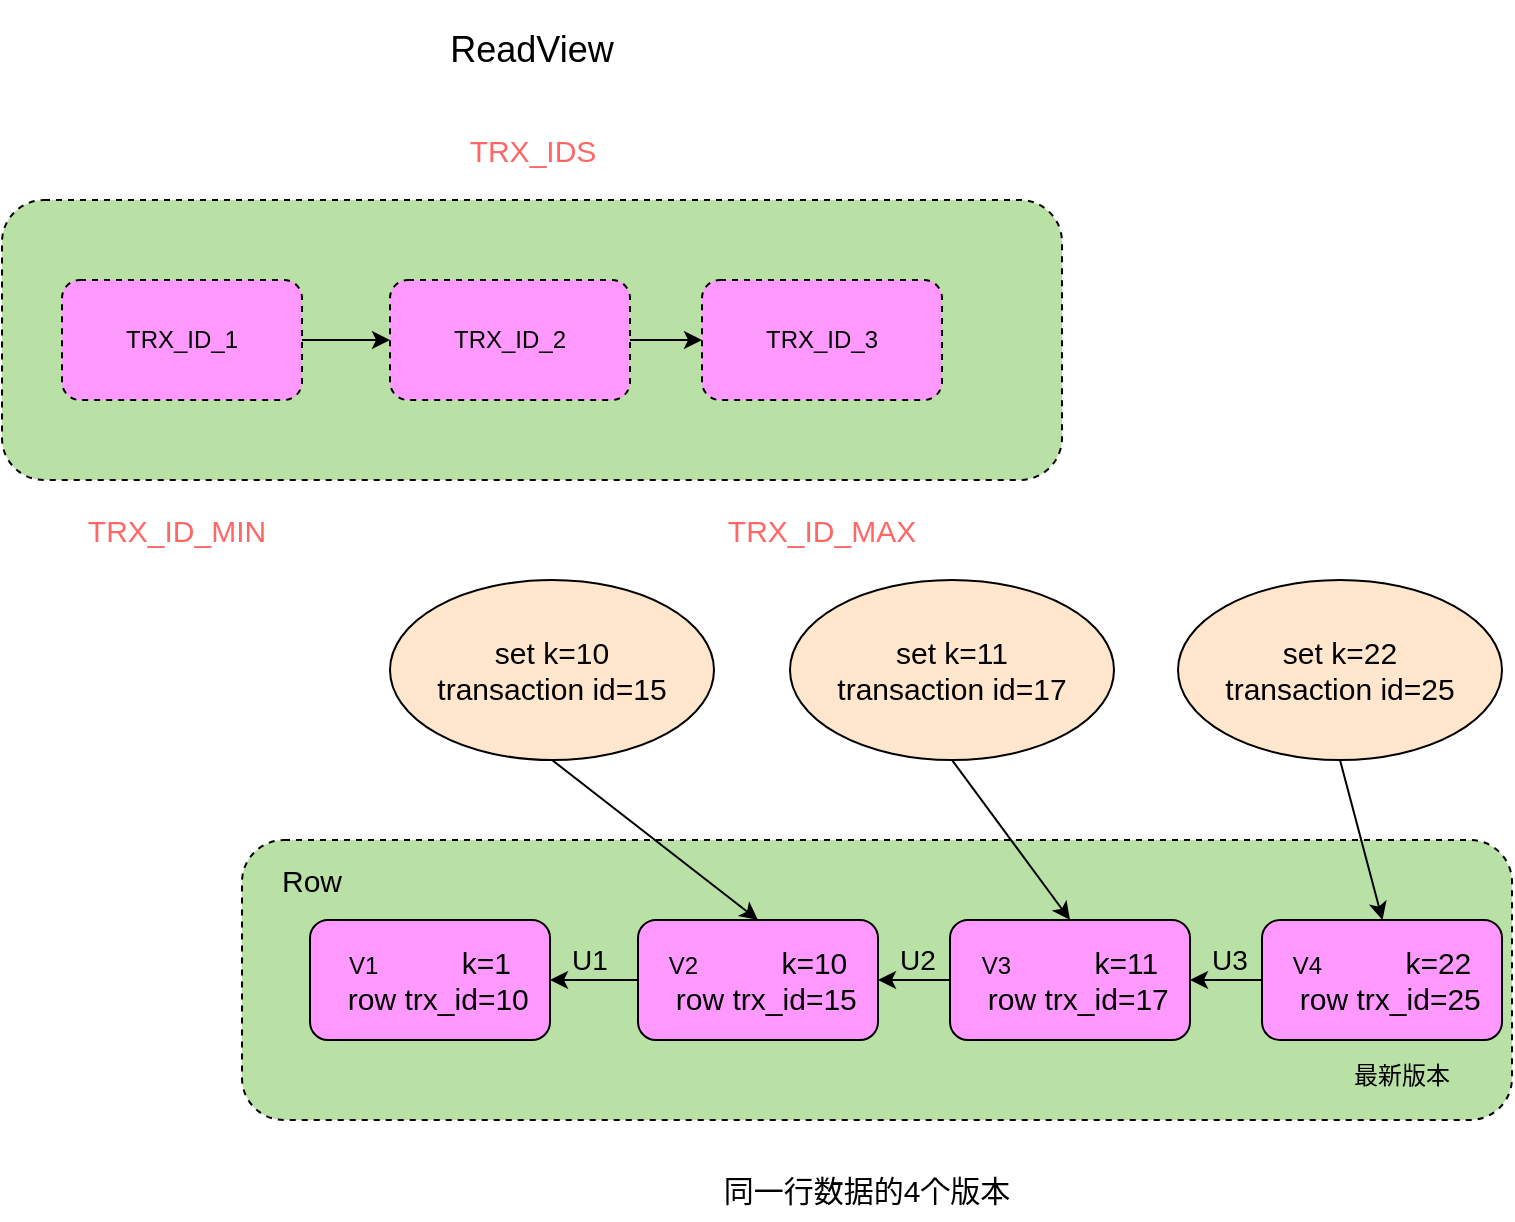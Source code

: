 <mxfile version="14.1.8" type="device"><diagram id="YGPRKGpiGsPRn20TdNiE" name="第 1 页"><mxGraphModel dx="1038" dy="647" grid="1" gridSize="10" guides="1" tooltips="1" connect="1" arrows="1" fold="1" page="1" pageScale="1" pageWidth="827" pageHeight="1169" math="0" shadow="0"><root><mxCell id="0"/><mxCell id="1" parent="0"/><mxCell id="AXrAFM9irS2qinv8Otqh-1" value="" style="rounded=1;whiteSpace=wrap;html=1;dashed=1;fillColor=#B9E0A5;" vertex="1" parent="1"><mxGeometry x="20" y="140" width="530" height="140" as="geometry"/></mxCell><mxCell id="AXrAFM9irS2qinv8Otqh-5" value="" style="edgeStyle=orthogonalEdgeStyle;rounded=0;orthogonalLoop=1;jettySize=auto;html=1;" edge="1" parent="1" source="AXrAFM9irS2qinv8Otqh-2" target="AXrAFM9irS2qinv8Otqh-3"><mxGeometry relative="1" as="geometry"/></mxCell><mxCell id="AXrAFM9irS2qinv8Otqh-2" value="TRX_ID_1" style="rounded=1;whiteSpace=wrap;html=1;dashed=1;fillColor=#FF99FF;" vertex="1" parent="1"><mxGeometry x="50" y="180" width="120" height="60" as="geometry"/></mxCell><mxCell id="AXrAFM9irS2qinv8Otqh-6" value="" style="edgeStyle=orthogonalEdgeStyle;rounded=0;orthogonalLoop=1;jettySize=auto;html=1;" edge="1" parent="1" source="AXrAFM9irS2qinv8Otqh-3" target="AXrAFM9irS2qinv8Otqh-4"><mxGeometry relative="1" as="geometry"/></mxCell><mxCell id="AXrAFM9irS2qinv8Otqh-3" value="TRX_ID_2" style="rounded=1;whiteSpace=wrap;html=1;dashed=1;fillColor=#FF99FF;" vertex="1" parent="1"><mxGeometry x="214" y="180" width="120" height="60" as="geometry"/></mxCell><mxCell id="AXrAFM9irS2qinv8Otqh-4" value="TRX_ID_3" style="rounded=1;whiteSpace=wrap;html=1;dashed=1;fillColor=#FF99FF;" vertex="1" parent="1"><mxGeometry x="370" y="180" width="120" height="60" as="geometry"/></mxCell><mxCell id="AXrAFM9irS2qinv8Otqh-7" value="&lt;font style=&quot;font-size: 15px&quot; color=&quot;#ff6666&quot;&gt;TRX_ID_MIN&lt;/font&gt;" style="text;html=1;strokeColor=none;fillColor=none;align=center;verticalAlign=middle;whiteSpace=wrap;rounded=0;dashed=1;" vertex="1" parent="1"><mxGeometry x="60" y="290" width="95" height="30" as="geometry"/></mxCell><mxCell id="AXrAFM9irS2qinv8Otqh-8" value="&lt;font style=&quot;font-size: 15px&quot; color=&quot;#ff6666&quot;&gt;TRX_ID_MAX&lt;/font&gt;" style="text;html=1;strokeColor=none;fillColor=none;align=center;verticalAlign=middle;whiteSpace=wrap;rounded=0;dashed=1;" vertex="1" parent="1"><mxGeometry x="395" y="290" width="70" height="30" as="geometry"/></mxCell><mxCell id="AXrAFM9irS2qinv8Otqh-9" value="&lt;font style=&quot;font-size: 15px&quot; color=&quot;#ff6666&quot;&gt;TRX_IDS&lt;/font&gt;" style="text;html=1;strokeColor=none;fillColor=none;align=center;verticalAlign=middle;whiteSpace=wrap;rounded=0;dashed=1;" vertex="1" parent="1"><mxGeometry x="237.5" y="100" width="95" height="30" as="geometry"/></mxCell><mxCell id="AXrAFM9irS2qinv8Otqh-10" value="&lt;font style=&quot;font-size: 18px&quot;&gt;ReadView&lt;/font&gt;" style="text;html=1;strokeColor=none;fillColor=none;align=center;verticalAlign=middle;whiteSpace=wrap;rounded=0;dashed=1;" vertex="1" parent="1"><mxGeometry x="228" y="40" width="114" height="50" as="geometry"/></mxCell><mxCell id="AXrAFM9irS2qinv8Otqh-11" value="" style="rounded=1;whiteSpace=wrap;html=1;dashed=1;fillColor=#B9E0A5;" vertex="1" parent="1"><mxGeometry x="140" y="460" width="635" height="140" as="geometry"/></mxCell><mxCell id="AXrAFM9irS2qinv8Otqh-13" value="V1&amp;nbsp; &amp;nbsp; &amp;nbsp; &amp;nbsp; &amp;nbsp; &lt;font style=&quot;font-size: 15px&quot;&gt;&amp;nbsp; k=1&lt;br&gt;&amp;nbsp; row trx_id=10&lt;/font&gt;" style="rounded=1;whiteSpace=wrap;html=1;fillColor=#FF99FF;" vertex="1" parent="1"><mxGeometry x="174" y="500" width="120" height="60" as="geometry"/></mxCell><mxCell id="AXrAFM9irS2qinv8Otqh-20" value="" style="edgeStyle=orthogonalEdgeStyle;rounded=0;orthogonalLoop=1;jettySize=auto;html=1;" edge="1" parent="1" source="AXrAFM9irS2qinv8Otqh-15" target="AXrAFM9irS2qinv8Otqh-13"><mxGeometry relative="1" as="geometry"/></mxCell><mxCell id="AXrAFM9irS2qinv8Otqh-15" value="V2&amp;nbsp; &amp;nbsp; &amp;nbsp; &amp;nbsp; &amp;nbsp;&amp;nbsp;&lt;font style=&quot;font-size: 15px&quot;&gt;&amp;nbsp; k=10&lt;br&gt;&amp;nbsp; row trx_id=15&lt;/font&gt;" style="rounded=1;whiteSpace=wrap;html=1;fillColor=#FF99FF;" vertex="1" parent="1"><mxGeometry x="338" y="500" width="120" height="60" as="geometry"/></mxCell><mxCell id="AXrAFM9irS2qinv8Otqh-21" value="" style="edgeStyle=orthogonalEdgeStyle;rounded=0;orthogonalLoop=1;jettySize=auto;html=1;" edge="1" parent="1" source="AXrAFM9irS2qinv8Otqh-16" target="AXrAFM9irS2qinv8Otqh-15"><mxGeometry relative="1" as="geometry"/></mxCell><mxCell id="AXrAFM9irS2qinv8Otqh-16" value="V3&amp;nbsp; &amp;nbsp; &amp;nbsp; &amp;nbsp; &amp;nbsp;&amp;nbsp;&lt;font style=&quot;font-size: 15px&quot;&gt;&amp;nbsp; k=11&lt;br&gt;&amp;nbsp; row trx_id=17&lt;/font&gt;" style="rounded=1;whiteSpace=wrap;html=1;fillColor=#FF99FF;" vertex="1" parent="1"><mxGeometry x="494" y="500" width="120" height="60" as="geometry"/></mxCell><mxCell id="AXrAFM9irS2qinv8Otqh-22" value="" style="edgeStyle=orthogonalEdgeStyle;rounded=0;orthogonalLoop=1;jettySize=auto;html=1;" edge="1" parent="1" source="AXrAFM9irS2qinv8Otqh-19" target="AXrAFM9irS2qinv8Otqh-16"><mxGeometry relative="1" as="geometry"/></mxCell><mxCell id="AXrAFM9irS2qinv8Otqh-19" value="V4&amp;nbsp; &amp;nbsp; &amp;nbsp; &amp;nbsp; &amp;nbsp;&amp;nbsp;&lt;font style=&quot;font-size: 15px&quot;&gt;&amp;nbsp; k=22&lt;br&gt;&amp;nbsp; row trx_id=25&lt;/font&gt;" style="rounded=1;whiteSpace=wrap;html=1;fillColor=#FF99FF;" vertex="1" parent="1"><mxGeometry x="650" y="500" width="120" height="60" as="geometry"/></mxCell><mxCell id="AXrAFM9irS2qinv8Otqh-23" value="&lt;font style=&quot;font-size: 14px&quot;&gt;U1&lt;/font&gt;" style="text;html=1;strokeColor=none;fillColor=none;align=center;verticalAlign=middle;whiteSpace=wrap;rounded=0;dashed=1;" vertex="1" parent="1"><mxGeometry x="294" y="510" width="40" height="20" as="geometry"/></mxCell><mxCell id="AXrAFM9irS2qinv8Otqh-25" value="&lt;font style=&quot;font-size: 14px&quot;&gt;U2&lt;/font&gt;" style="text;html=1;strokeColor=none;fillColor=none;align=center;verticalAlign=middle;whiteSpace=wrap;rounded=0;dashed=1;" vertex="1" parent="1"><mxGeometry x="458" y="510" width="40" height="20" as="geometry"/></mxCell><mxCell id="AXrAFM9irS2qinv8Otqh-26" value="&lt;font style=&quot;font-size: 14px&quot;&gt;U3&lt;/font&gt;" style="text;html=1;strokeColor=none;fillColor=none;align=center;verticalAlign=middle;whiteSpace=wrap;rounded=0;" vertex="1" parent="1"><mxGeometry x="614" y="510" width="40" height="20" as="geometry"/></mxCell><mxCell id="AXrAFM9irS2qinv8Otqh-27" value="&lt;font style=&quot;font-size: 15px&quot;&gt;Row&lt;/font&gt;" style="text;html=1;strokeColor=none;fillColor=none;align=center;verticalAlign=middle;whiteSpace=wrap;rounded=0;dashed=1;" vertex="1" parent="1"><mxGeometry x="155" y="470" width="40" height="20" as="geometry"/></mxCell><mxCell id="AXrAFM9irS2qinv8Otqh-28" value="&lt;font style=&quot;font-size: 15px&quot;&gt;set k=10&lt;br&gt;transaction id=15&lt;/font&gt;" style="ellipse;whiteSpace=wrap;html=1;fillColor=#FFE6CC;" vertex="1" parent="1"><mxGeometry x="214" y="330" width="162" height="90" as="geometry"/></mxCell><mxCell id="AXrAFM9irS2qinv8Otqh-30" value="" style="endArrow=classic;html=1;exitX=0.5;exitY=1;exitDx=0;exitDy=0;entryX=0.5;entryY=0;entryDx=0;entryDy=0;" edge="1" parent="1" source="AXrAFM9irS2qinv8Otqh-28" target="AXrAFM9irS2qinv8Otqh-15"><mxGeometry width="50" height="50" relative="1" as="geometry"><mxPoint x="430" y="420" as="sourcePoint"/><mxPoint x="480" y="370" as="targetPoint"/></mxGeometry></mxCell><mxCell id="AXrAFM9irS2qinv8Otqh-31" value="&lt;font style=&quot;font-size: 15px&quot;&gt;set k=11&lt;br&gt;transaction id=17&lt;/font&gt;" style="ellipse;whiteSpace=wrap;html=1;fillColor=#FFE6CC;" vertex="1" parent="1"><mxGeometry x="414" y="330" width="162" height="90" as="geometry"/></mxCell><mxCell id="AXrAFM9irS2qinv8Otqh-32" value="" style="endArrow=classic;html=1;exitX=0.5;exitY=1;exitDx=0;exitDy=0;entryX=0.5;entryY=0;entryDx=0;entryDy=0;" edge="1" parent="1" source="AXrAFM9irS2qinv8Otqh-31" target="AXrAFM9irS2qinv8Otqh-16"><mxGeometry width="50" height="50" relative="1" as="geometry"><mxPoint x="670" y="400" as="sourcePoint"/><mxPoint x="720" y="350" as="targetPoint"/></mxGeometry></mxCell><mxCell id="AXrAFM9irS2qinv8Otqh-33" value="&lt;font style=&quot;font-size: 15px&quot;&gt;set k=22&lt;br&gt;transaction id=25&lt;/font&gt;" style="ellipse;whiteSpace=wrap;html=1;fillColor=#FFE6CC;" vertex="1" parent="1"><mxGeometry x="608" y="330" width="162" height="90" as="geometry"/></mxCell><mxCell id="AXrAFM9irS2qinv8Otqh-34" value="" style="endArrow=classic;html=1;exitX=0.5;exitY=1;exitDx=0;exitDy=0;entryX=0.898;entryY=0.286;entryDx=0;entryDy=0;entryPerimeter=0;" edge="1" parent="1" source="AXrAFM9irS2qinv8Otqh-33" target="AXrAFM9irS2qinv8Otqh-11"><mxGeometry width="50" height="50" relative="1" as="geometry"><mxPoint x="800" y="460" as="sourcePoint"/><mxPoint x="850" y="410" as="targetPoint"/></mxGeometry></mxCell><mxCell id="AXrAFM9irS2qinv8Otqh-35" value="&lt;font style=&quot;font-size: 15px&quot;&gt;同一行数据的4个版本&lt;/font&gt;" style="text;html=1;strokeColor=none;fillColor=none;align=center;verticalAlign=middle;whiteSpace=wrap;rounded=0;" vertex="1" parent="1"><mxGeometry x="260" y="620" width="385" height="30" as="geometry"/></mxCell><mxCell id="AXrAFM9irS2qinv8Otqh-36" value="最新版本" style="text;html=1;strokeColor=none;fillColor=none;align=center;verticalAlign=middle;whiteSpace=wrap;rounded=0;" vertex="1" parent="1"><mxGeometry x="690" y="565" width="60" height="25" as="geometry"/></mxCell></root></mxGraphModel></diagram></mxfile>